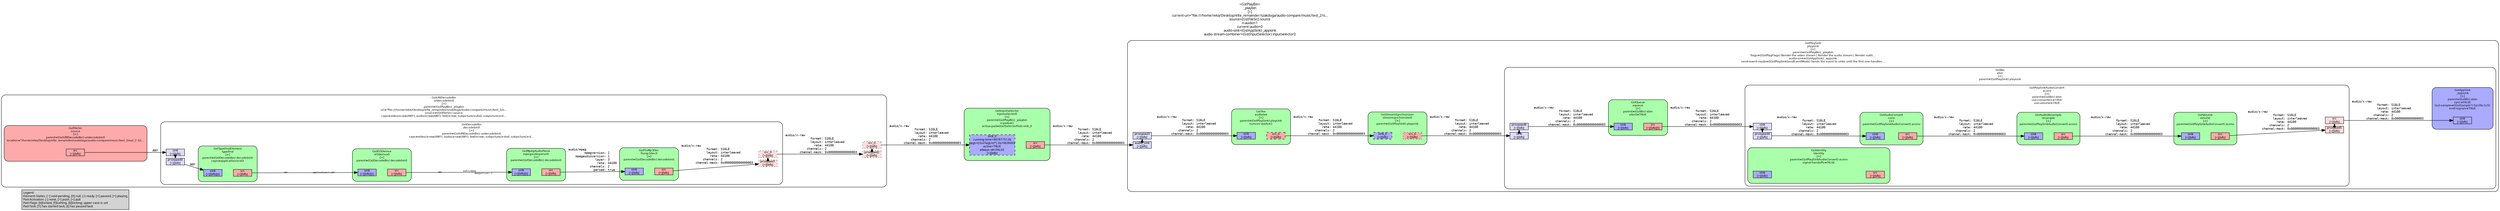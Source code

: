 digraph pipeline {
  rankdir=LR;
  fontname="sans";
  fontsize="10";
  labelloc=t;
  nodesep=.1;
  ranksep=.2;
  label="<GstPlayBin>\n_playbin\n[>]\ncurrent-uri=\"file:///home/reka/Desktop/elte_remainder/szakdoga/audio-compare/music/test_2/o…\nsource=(GstFileSrc) source\nn-audio=1\ncurrent-audio=0\naudio-sink=(GstAppSink) _appsink\naudio-stream-combiner=(GstInputSelector) inputselector0";
  node [style="filled,rounded", shape=box, fontsize="9", fontname="sans", margin="0.0,0.0"];
  edge [labelfontsize="6", fontsize="9", fontname="monospace"];
  
  legend [
    pos="0,0!",
    margin="0.05,0.05",
    style="filled",
    label="Legend\lElement-States: [~] void-pending, [0] null, [-] ready, [=] paused, [>] playing\lPad-Activation: [-] none, [>] push, [<] pull\lPad-Flags: [b]locked, [f]lushing, [b]locking; upper-case is set\lPad-Task: [T] has started task, [t] has paused task\l",
  ];
  subgraph cluster_inputselector0_0x7f9f10035070 {
    fontname="Bitstream Vera Sans";
    fontsize="8";
    style="filled,rounded";
    color=black;
    label="GstInputSelector\ninputselector0\n[>]\nparent=(GstPlayBin) _playbin\nn-pads=1\nactive-pad=(GstSelectorPad) sink_0";
    subgraph cluster_inputselector0_0x7f9f10035070_sink {
      label="";
      style="invis";
      inputselector0_0x7f9f10035070_sink_0_0x7f9f100380b0 [color=black, fillcolor="#aaaaff", label="sink_0\nrunning-time=9978775136\ntags=((GstTagList*) 0x1063000)\nactive=TRUE\nalways-ok=FALSE\n[>][bfb]", height="0.2", style="filled,dashed"];
    }

    subgraph cluster_inputselector0_0x7f9f10035070_src {
      label="";
      style="invis";
      inputselector0_0x7f9f10035070_src_0x7f9f10016060 [color=black, fillcolor="#ffaaaa", label="src\n[>][bfb]", height="0.2", style="filled,solid"];
    }

    inputselector0_0x7f9f10035070_sink_0_0x7f9f100380b0 -> inputselector0_0x7f9f10035070_src_0x7f9f10016060 [style="invis"];
    fillcolor="#aaffaa";
  }

  inputselector0_0x7f9f10035070_src_0x7f9f10016060 -> playsink_0x10ca250_audio_sink_0x10e6c90 [label="audio/x-raw\l              format: S16LE\l              layout: interleaved\l                rate: 44100\l            channels: 2\l        channel-mask: 0x0000000000000003\l"]
  subgraph cluster_uridecodebin0_0x10d4050 {
    fontname="Bitstream Vera Sans";
    fontsize="8";
    style="filled,rounded";
    color=black;
    label="GstURIDecodeBin\nuridecodebin0\n[>]\nparent=(GstPlayBin) _playbin\nuri=\"file:///home/reka/Desktop/elte_remainder/szakdoga/audio-compare/music/test_2/o…\nsource=(GstFileSrc) source\ncaps=video/x-raw(ANY); audio/x-raw(ANY); text/x-raw; subpicture/x-dvd; subpicture/x-d…";
    subgraph cluster_uridecodebin0_0x10d4050_src {
      label="";
      style="invis";
      _proxypad2_0x10e93a0 [color=black, fillcolor="#ffdddd", label="proxypad2\n[>][bfb]", height="0.2", style="filled,dotted"];
    _proxypad2_0x10e93a0 -> uridecodebin0_0x10d4050_src_0_0x10e6a20 [style=dashed, minlen=0]
      uridecodebin0_0x10d4050_src_0_0x10e6a20 [color=black, fillcolor="#ffdddd", label="src_0\n[>][bfb]", height="0.2", style="filled,dotted"];
    }

    fillcolor="#ffffff";
    subgraph cluster_decodebin0_0x10de1d0 {
      fontname="Bitstream Vera Sans";
      fontsize="8";
      style="filled,rounded";
      color=black;
      label="GstDecodeBin\ndecodebin0\n[>]\nparent=(GstURIDecodeBin) uridecodebin0\ncaps=video/x-raw(ANY); audio/x-raw(ANY); text/x-raw; subpicture/x-dvd; subpicture/x-d…";
      subgraph cluster_decodebin0_0x10de1d0_sink {
        label="";
        style="invis";
        _proxypad0_0x10e8120 [color=black, fillcolor="#ddddff", label="proxypad0\n[<][bfb]", height="0.2", style="filled,solid"];
      decodebin0_0x10de1d0_sink_0x10e6060 -> _proxypad0_0x10e8120 [style=dashed, minlen=0]
        decodebin0_0x10de1d0_sink_0x10e6060 [color=black, fillcolor="#ddddff", label="sink\n[<][bfb]", height="0.2", style="filled,solid"];
      }

      subgraph cluster_decodebin0_0x10de1d0_src {
        label="";
        style="invis";
        _proxypad1_0x10e8a60 [color=black, fillcolor="#ffdddd", label="proxypad1\n[>][bfb]", height="0.2", style="filled,dotted"];
      _proxypad1_0x10e8a60 -> decodebin0_0x10de1d0_src_0_0x7f9f14022050 [style=dashed, minlen=0]
        decodebin0_0x10de1d0_src_0_0x7f9f14022050 [color=black, fillcolor="#ffdddd", label="src_0\n[>][bfb]", height="0.2", style="filled,dotted"];
      }

      decodebin0_0x10de1d0_sink_0x10e6060 -> decodebin0_0x10de1d0_src_0_0x7f9f14022050 [style="invis"];
      fillcolor="#ffffff";
      subgraph cluster_flump3dec0_0x7f9f10015660 {
        fontname="Bitstream Vera Sans";
        fontsize="8";
        style="filled,rounded";
        color=black;
        label="GstFluMp3Dec\nflump3dec0\n[>]\nparent=(GstDecodeBin) decodebin0";
        subgraph cluster_flump3dec0_0x7f9f10015660_sink {
          label="";
          style="invis";
          flump3dec0_0x7f9f10015660_sink_0x10d1b40 [color=black, fillcolor="#aaaaff", label="sink\n[>][bfb]", height="0.2", style="filled,solid"];
        }

        subgraph cluster_flump3dec0_0x7f9f10015660_src {
          label="";
          style="invis";
          flump3dec0_0x7f9f10015660_src_0x10d1d80 [color=black, fillcolor="#ffaaaa", label="src\n[>][bfb]", height="0.2", style="filled,solid"];
        }

        flump3dec0_0x7f9f10015660_sink_0x10d1b40 -> flump3dec0_0x7f9f10015660_src_0x10d1d80 [style="invis"];
        fillcolor="#aaffaa";
      }

      flump3dec0_0x7f9f10015660_src_0x10d1d80 -> _proxypad1_0x10e8a60 [label="audio/x-raw\l              format: S16LE\l              layout: interleaved\l                rate: 44100\l            channels: 2\l        channel-mask: 0x0000000000000003\l"]
      subgraph cluster_mpegaudioparse0_0x7f9f0c017a60 {
        fontname="Bitstream Vera Sans";
        fontsize="8";
        style="filled,rounded";
        color=black;
        label="GstMpegAudioParse\nmpegaudioparse0\n[>]\nparent=(GstDecodeBin) decodebin0";
        subgraph cluster_mpegaudioparse0_0x7f9f0c017a60_sink {
          label="";
          style="invis";
          mpegaudioparse0_0x7f9f0c017a60_sink_0x10d1240 [color=black, fillcolor="#aaaaff", label="sink\n[<][bfb][t]", height="0.2", style="filled,solid"];
        }

        subgraph cluster_mpegaudioparse0_0x7f9f0c017a60_src {
          label="";
          style="invis";
          mpegaudioparse0_0x7f9f0c017a60_src_0x10d1480 [color=black, fillcolor="#ffaaaa", label="src\n[>][bfb]", height="0.2", style="filled,solid"];
        }

        mpegaudioparse0_0x7f9f0c017a60_sink_0x10d1240 -> mpegaudioparse0_0x7f9f0c017a60_src_0x10d1480 [style="invis"];
        fillcolor="#aaffaa";
      }

      mpegaudioparse0_0x7f9f0c017a60_src_0x10d1480 -> flump3dec0_0x7f9f10015660_sink_0x10d1b40 [label="audio/mpeg\l         mpegversion: 1\l    mpegaudioversion: 1\l               layer: 3\l                rate: 44100\l            channels: 2\l              parsed: true\l"]
      subgraph cluster_id3demux0_0x10d0a10 {
        fontname="Bitstream Vera Sans";
        fontsize="8";
        style="filled,rounded";
        color=black;
        label="GstID3Demux\nid3demux0\n[>]\nparent=(GstDecodeBin) decodebin0";
        subgraph cluster_id3demux0_0x10d0a10_sink {
          label="";
          style="invis";
          id3demux0_0x10d0a10_sink_0x10d0b80 [color=black, fillcolor="#aaaaff", label="sink\n[<][bfb][t]", height="0.2", style="filled,solid"];
        }

        subgraph cluster_id3demux0_0x10d0a10_src {
          label="";
          style="invis";
          id3demux0_0x10d0a10_src_0x10d0dc0 [color=black, fillcolor="#ffaaaa", label="src\n[<][bfb]", height="0.2", style="filled,solid"];
        }

        id3demux0_0x10d0a10_sink_0x10d0b80 -> id3demux0_0x10d0a10_src_0x10d0dc0 [style="invis"];
        fillcolor="#aaffaa";
      }

      id3demux0_0x10d0a10_src_0x10d0dc0 -> mpegaudioparse0_0x7f9f0c017a60_sink_0x10d1240 [labeldistance="10", labelangle="0", label="                                                  ", taillabel="ANY", headlabel="audio/mpeg\l         mpegversion: 1\l"]
      subgraph cluster_typefind_0x10e10a0 {
        fontname="Bitstream Vera Sans";
        fontsize="8";
        style="filled,rounded";
        color=black;
        label="GstTypeFindElement\ntypefind\n[>]\nparent=(GstDecodeBin) decodebin0\ncaps=application/x-id3";
        subgraph cluster_typefind_0x10e10a0_sink {
          label="";
          style="invis";
          typefind_0x10e10a0_sink_0x10d04c0 [color=black, fillcolor="#aaaaff", label="sink\n[<][bfb][t]", height="0.2", style="filled,solid"];
        }

        subgraph cluster_typefind_0x10e10a0_src {
          label="";
          style="invis";
          typefind_0x10e10a0_src_0x10d0700 [color=black, fillcolor="#ffaaaa", label="src\n[<][bfb]", height="0.2", style="filled,solid"];
        }

        typefind_0x10e10a0_sink_0x10d04c0 -> typefind_0x10e10a0_src_0x10d0700 [style="invis"];
        fillcolor="#aaffaa";
      }

      _proxypad0_0x10e8120 -> typefind_0x10e10a0_sink_0x10d04c0 [label="ANY"]
      typefind_0x10e10a0_src_0x10d0700 -> id3demux0_0x10d0a10_sink_0x10d0b80 [labeldistance="10", labelangle="0", label="                                                  ", taillabel="ANY", headlabel="application/x-id3\l"]
    }

    decodebin0_0x10de1d0_src_0_0x7f9f14022050 -> _proxypad2_0x10e93a0 [label="audio/x-raw\l              format: S16LE\l              layout: interleaved\l                rate: 44100\l            channels: 2\l        channel-mask: 0x0000000000000003\l"]
    subgraph cluster_source_0x10da110 {
      fontname="Bitstream Vera Sans";
      fontsize="8";
      style="filled,rounded";
      color=black;
      label="GstFileSrc\nsource\n[>]\nparent=(GstURIDecodeBin) uridecodebin0\nlocation=\"/home/reka/Desktop/elte_remainder/szakdoga/audio-compare/music/test_2/out_2_02…";
      subgraph cluster_source_0x10da110_src {
        label="";
        style="invis";
        source_0x10da110_src_0x10d0280 [color=black, fillcolor="#ffaaaa", label="src\n[<][bfb]", height="0.2", style="filled,solid"];
      }

      fillcolor="#ffaaaa";
    }

    source_0x10da110_src_0x10d0280 -> decodebin0_0x10de1d0_sink_0x10e6060 [label="ANY"]
  }

  uridecodebin0_0x10d4050_src_0_0x10e6a20 -> inputselector0_0x7f9f10035070_sink_0_0x7f9f100380b0 [label="audio/x-raw\l              format: S16LE\l              layout: interleaved\l                rate: 44100\l            channels: 2\l        channel-mask: 0x0000000000000003\l"]
  subgraph cluster_playsink_0x10ca250 {
    fontname="Bitstream Vera Sans";
    fontsize="8";
    style="filled,rounded";
    color=black;
    label="GstPlaySink\nplaysink\n[>]\nparent=(GstPlayBin) _playbin\nflags=((GstPlayFlags) Render the video stream | Render the audio stream | Render subti…\naudio-sink=(GstAppSink) _appsink\nsend-event-mode=((GstPlaySinkSendEventMode) Sends the event to sinks until the first one handles…";
    subgraph cluster_playsink_0x10ca250_sink {
      label="";
      style="invis";
      _proxypad3_0x10e95f0 [color=black, fillcolor="#ddddff", label="proxypad3\n[>][bfb]", height="0.2", style="filled,solid"];
    playsink_0x10ca250_audio_sink_0x10e6c90 -> _proxypad3_0x10e95f0 [style=dashed, minlen=0]
      playsink_0x10ca250_audio_sink_0x10e6c90 [color=black, fillcolor="#ddddff", label="audio_sink\n[>][bfb]", height="0.2", style="filled,solid"];
    }

    fillcolor="#ffffff";
    subgraph cluster_abin_0x7f9f1003c070 {
      fontname="Bitstream Vera Sans";
      fontsize="8";
      style="filled,rounded";
      color=black;
      label="GstBin\nabin\n[>]\nparent=(GstPlaySink) playsink";
      subgraph cluster_abin_0x7f9f1003c070_sink {
        label="";
        style="invis";
        _proxypad6_0x10e9ce0 [color=black, fillcolor="#ddddff", label="proxypad6\n[>][bfb]", height="0.2", style="filled,solid"];
      abin_0x7f9f1003c070_sink_0x10e73e0 -> _proxypad6_0x10e9ce0 [style=dashed, minlen=0]
        abin_0x7f9f1003c070_sink_0x10e73e0 [color=black, fillcolor="#ddddff", label="sink\n[>][bfb]", height="0.2", style="filled,solid"];
      }

      fillcolor="#ffffff";
      subgraph cluster_aconv_0x7f9f10042180 {
        fontname="Bitstream Vera Sans";
        fontsize="8";
        style="filled,rounded";
        color=black;
        label="GstPlaySinkAudioConvert\naconv\n[>]\nparent=(GstBin) abin\nuse-converters=TRUE\nuse-volume=TRUE";
        subgraph cluster_aconv_0x7f9f10042180_sink {
          label="";
          style="invis";
          _proxypad4_0x10e9840 [color=black, fillcolor="#ddddff", label="proxypad4\n[>][bfb]", height="0.2", style="filled,solid"];
        aconv_0x7f9f10042180_sink_0x10e6f00 -> _proxypad4_0x10e9840 [style=dashed, minlen=0]
          aconv_0x7f9f10042180_sink_0x10e6f00 [color=black, fillcolor="#ddddff", label="sink\n[>][bfb]", height="0.2", style="filled,solid"];
        }

        subgraph cluster_aconv_0x7f9f10042180_src {
          label="";
          style="invis";
          _proxypad5_0x10e9a90 [color=black, fillcolor="#ffdddd", label="proxypad5\n[>][bfb]", height="0.2", style="filled,solid"];
        _proxypad5_0x10e9a90 -> aconv_0x7f9f10042180_src_0x10e7170 [style=dashed, minlen=0]
          aconv_0x7f9f10042180_src_0x10e7170 [color=black, fillcolor="#ffdddd", label="src\n[>][bfb]", height="0.2", style="filled,solid"];
        }

        aconv_0x7f9f10042180_sink_0x10e6f00 -> aconv_0x7f9f10042180_src_0x10e7170 [style="invis"];
        fillcolor="#ffffff";
        subgraph cluster_volume_0x7f9f10045bf0 {
          fontname="Bitstream Vera Sans";
          fontsize="8";
          style="filled,rounded";
          color=black;
          label="GstVolume\nvolume\n[>]\nparent=(GstPlaySinkAudioConvert) aconv";
          subgraph cluster_volume_0x7f9f10045bf0_sink {
            label="";
            style="invis";
            volume_0x7f9f10045bf0_sink_0x7f9f10016de0 [color=black, fillcolor="#aaaaff", label="sink\n[>][bfb]", height="0.2", style="filled,solid"];
          }

          subgraph cluster_volume_0x7f9f10045bf0_src {
            label="";
            style="invis";
            volume_0x7f9f10045bf0_src_0x7f9f10017020 [color=black, fillcolor="#ffaaaa", label="src\n[>][bfb]", height="0.2", style="filled,solid"];
          }

          volume_0x7f9f10045bf0_sink_0x7f9f10016de0 -> volume_0x7f9f10045bf0_src_0x7f9f10017020 [style="invis"];
          fillcolor="#aaffaa";
        }

        volume_0x7f9f10045bf0_src_0x7f9f10017020 -> _proxypad5_0x10e9a90 [label="audio/x-raw\l              format: S16LE\l              layout: interleaved\l                rate: 44100\l            channels: 2\l        channel-mask: 0x0000000000000003\l"]
        subgraph cluster_resample_0x7f9f10046a20 {
          fontname="Bitstream Vera Sans";
          fontsize="8";
          style="filled,rounded";
          color=black;
          label="GstAudioResample\nresample\n[>]\nparent=(GstPlaySinkAudioConvert) aconv";
          subgraph cluster_resample_0x7f9f10046a20_sink {
            label="";
            style="invis";
            resample_0x7f9f10046a20_sink_0x7f9f10017920 [color=black, fillcolor="#aaaaff", label="sink\n[>][bfb]", height="0.2", style="filled,solid"];
          }

          subgraph cluster_resample_0x7f9f10046a20_src {
            label="";
            style="invis";
            resample_0x7f9f10046a20_src_0x7f9f100176e0 [color=black, fillcolor="#ffaaaa", label="src\n[>][bfb]", height="0.2", style="filled,solid"];
          }

          resample_0x7f9f10046a20_sink_0x7f9f10017920 -> resample_0x7f9f10046a20_src_0x7f9f100176e0 [style="invis"];
          fillcolor="#aaffaa";
        }

        resample_0x7f9f10046a20_src_0x7f9f100176e0 -> volume_0x7f9f10045bf0_sink_0x7f9f10016de0 [label="audio/x-raw\l              format: S16LE\l              layout: interleaved\l                rate: 44100\l            channels: 2\l        channel-mask: 0x0000000000000003\l"]
        subgraph cluster_conv_0x7f9f1004ba30 {
          fontname="Bitstream Vera Sans";
          fontsize="8";
          style="filled,rounded";
          color=black;
          label="GstAudioConvert\nconv\n[>]\nparent=(GstPlaySinkAudioConvert) aconv";
          subgraph cluster_conv_0x7f9f1004ba30_sink {
            label="";
            style="invis";
            conv_0x7f9f1004ba30_sink_0x7f9f10017b60 [color=black, fillcolor="#aaaaff", label="sink\n[>][bfb]", height="0.2", style="filled,solid"];
          }

          subgraph cluster_conv_0x7f9f1004ba30_src {
            label="";
            style="invis";
            conv_0x7f9f1004ba30_src_0x7f9f10017da0 [color=black, fillcolor="#ffaaaa", label="src\n[>][bfb]", height="0.2", style="filled,solid"];
          }

          conv_0x7f9f1004ba30_sink_0x7f9f10017b60 -> conv_0x7f9f1004ba30_src_0x7f9f10017da0 [style="invis"];
          fillcolor="#aaffaa";
        }

        _proxypad4_0x10e9840 -> conv_0x7f9f1004ba30_sink_0x7f9f10017b60 [label="audio/x-raw\l              format: S16LE\l              layout: interleaved\l                rate: 44100\l            channels: 2\l        channel-mask: 0x0000000000000003\l"]
        conv_0x7f9f1004ba30_src_0x7f9f10017da0 -> resample_0x7f9f10046a20_sink_0x7f9f10017920 [label="audio/x-raw\l              format: S16LE\l              layout: interleaved\l                rate: 44100\l            channels: 2\l        channel-mask: 0x0000000000000003\l"]
        subgraph cluster_identity_0x7f9f100462e0 {
          fontname="Bitstream Vera Sans";
          fontsize="8";
          style="filled,rounded";
          color=black;
          label="GstIdentity\nidentity\n[>]\nparent=(GstPlaySinkAudioConvert) aconv\nsignal-handoffs=FALSE";
          subgraph cluster_identity_0x7f9f100462e0_sink {
            label="";
            style="invis";
            identity_0x7f9f100462e0_sink_0x7f9f10016960 [color=black, fillcolor="#aaaaff", label="sink\n[>][bfb]", height="0.2", style="filled,solid"];
          }

          subgraph cluster_identity_0x7f9f100462e0_src {
            label="";
            style="invis";
            identity_0x7f9f100462e0_src_0x7f9f10016ba0 [color=black, fillcolor="#ffaaaa", label="src\n[>][bfb]", height="0.2", style="filled,solid"];
          }

          identity_0x7f9f100462e0_sink_0x7f9f10016960 -> identity_0x7f9f100462e0_src_0x7f9f10016ba0 [style="invis"];
          fillcolor="#aaffaa";
        }

      }

      aconv_0x7f9f10042180_src_0x10e7170 -> _appsink_0x10cf1b0_sink_0x10d0040 [label="audio/x-raw\l              format: S16LE\l              layout: interleaved\l                rate: 44100\l            channels: 2\l        channel-mask: 0x0000000000000003\l"]
      subgraph cluster_aqueue_0x7f9f10038370 {
        fontname="Bitstream Vera Sans";
        fontsize="8";
        style="filled,rounded";
        color=black;
        label="GstQueue\naqueue\n[>]\nparent=(GstBin) abin\nsilent=TRUE";
        subgraph cluster_aqueue_0x7f9f10038370_sink {
          label="";
          style="invis";
          aqueue_0x7f9f10038370_sink_0x7f9f100164e0 [color=black, fillcolor="#aaaaff", label="sink\n[>][bfb]", height="0.2", style="filled,solid"];
        }

        subgraph cluster_aqueue_0x7f9f10038370_src {
          label="";
          style="invis";
          aqueue_0x7f9f10038370_src_0x7f9f10016720 [color=black, fillcolor="#ffaaaa", label="src\n[>][bfb][t]", height="0.2", style="filled,solid"];
        }

        aqueue_0x7f9f10038370_sink_0x7f9f100164e0 -> aqueue_0x7f9f10038370_src_0x7f9f10016720 [style="invis"];
        fillcolor="#aaffaa";
      }

      _proxypad6_0x10e9ce0 -> aqueue_0x7f9f10038370_sink_0x7f9f100164e0 [label="audio/x-raw\l              format: S16LE\l              layout: interleaved\l                rate: 44100\l            channels: 2\l        channel-mask: 0x0000000000000003\l"]
      aqueue_0x7f9f10038370_src_0x7f9f10016720 -> aconv_0x7f9f10042180_sink_0x10e6f00 [label="audio/x-raw\l              format: S16LE\l              layout: interleaved\l                rate: 44100\l            channels: 2\l        channel-mask: 0x0000000000000003\l"]
      subgraph cluster__appsink_0x10cf1b0 {
        fontname="Bitstream Vera Sans";
        fontsize="8";
        style="filled,rounded";
        color=black;
        label="GstAppSink\n_appsink\n[>]\nparent=(GstBin) abin\nsync=FALSE\nlast-sample=((GstSample*) 0x10bc1c0)\nemit-signals=TRUE";
        subgraph cluster__appsink_0x10cf1b0_sink {
          label="";
          style="invis";
          _appsink_0x10cf1b0_sink_0x10d0040 [color=black, fillcolor="#aaaaff", label="sink\n[>][bfb]", height="0.2", style="filled,solid"];
        }

        fillcolor="#aaaaff";
      }

    }

    subgraph cluster_audiotee_0x7f9f1003a000 {
      fontname="Bitstream Vera Sans";
      fontsize="8";
      style="filled,rounded";
      color=black;
      label="GstTee\naudiotee\n[>]\nparent=(GstPlaySink) playsink\nnum-src-pads=1";
      subgraph cluster_audiotee_0x7f9f1003a000_sink {
        label="";
        style="invis";
        audiotee_0x7f9f1003a000_sink_0x7f9f100162a0 [color=black, fillcolor="#aaaaff", label="sink\n[>][bfb]", height="0.2", style="filled,solid"];
      }

      subgraph cluster_audiotee_0x7f9f1003a000_src {
        label="";
        style="invis";
        audiotee_0x7f9f1003a000_src_0_0x7f9f1005c110 [color=black, fillcolor="#ffaaaa", label="src_0\n[>][bfb]", height="0.2", style="filled,dashed"];
      }

      audiotee_0x7f9f1003a000_sink_0x7f9f100162a0 -> audiotee_0x7f9f1003a000_src_0_0x7f9f1005c110 [style="invis"];
      fillcolor="#aaffaa";
    }

    _proxypad3_0x10e95f0 -> audiotee_0x7f9f1003a000_sink_0x7f9f100162a0 [label="audio/x-raw\l              format: S16LE\l              layout: interleaved\l                rate: 44100\l            channels: 2\l        channel-mask: 0x0000000000000003\l"]
    audiotee_0x7f9f1003a000_src_0_0x7f9f1005c110 -> streamsynchronizer0_0x10b61c0_sink_0_0x7f9f100174a0 [label="audio/x-raw\l              format: S16LE\l              layout: interleaved\l                rate: 44100\l            channels: 2\l        channel-mask: 0x0000000000000003\l"]
    subgraph cluster_streamsynchronizer0_0x10b61c0 {
      fontname="Bitstream Vera Sans";
      fontsize="8";
      style="filled,rounded";
      color=black;
      label="GstStreamSynchronizer\nstreamsynchronizer0\n[>]\nparent=(GstPlaySink) playsink";
      subgraph cluster_streamsynchronizer0_0x10b61c0_sink {
        label="";
        style="invis";
        streamsynchronizer0_0x10b61c0_sink_0_0x7f9f100174a0 [color=black, fillcolor="#aaaaff", label="sink_0\n[>][bfb]", height="0.2", style="filled,dashed"];
      }

      subgraph cluster_streamsynchronizer0_0x10b61c0_src {
        label="";
        style="invis";
        streamsynchronizer0_0x10b61c0_src_0_0x7f9f10017260 [color=black, fillcolor="#ffaaaa", label="src_0\n[>][bfb]", height="0.2", style="filled,dotted"];
      }

      streamsynchronizer0_0x10b61c0_sink_0_0x7f9f100174a0 -> streamsynchronizer0_0x10b61c0_src_0_0x7f9f10017260 [style="invis"];
      fillcolor="#aaffaa";
    }

    streamsynchronizer0_0x10b61c0_src_0_0x7f9f10017260 -> abin_0x7f9f1003c070_sink_0x10e73e0 [label="audio/x-raw\l              format: S16LE\l              layout: interleaved\l                rate: 44100\l            channels: 2\l        channel-mask: 0x0000000000000003\l"]
  }

}

